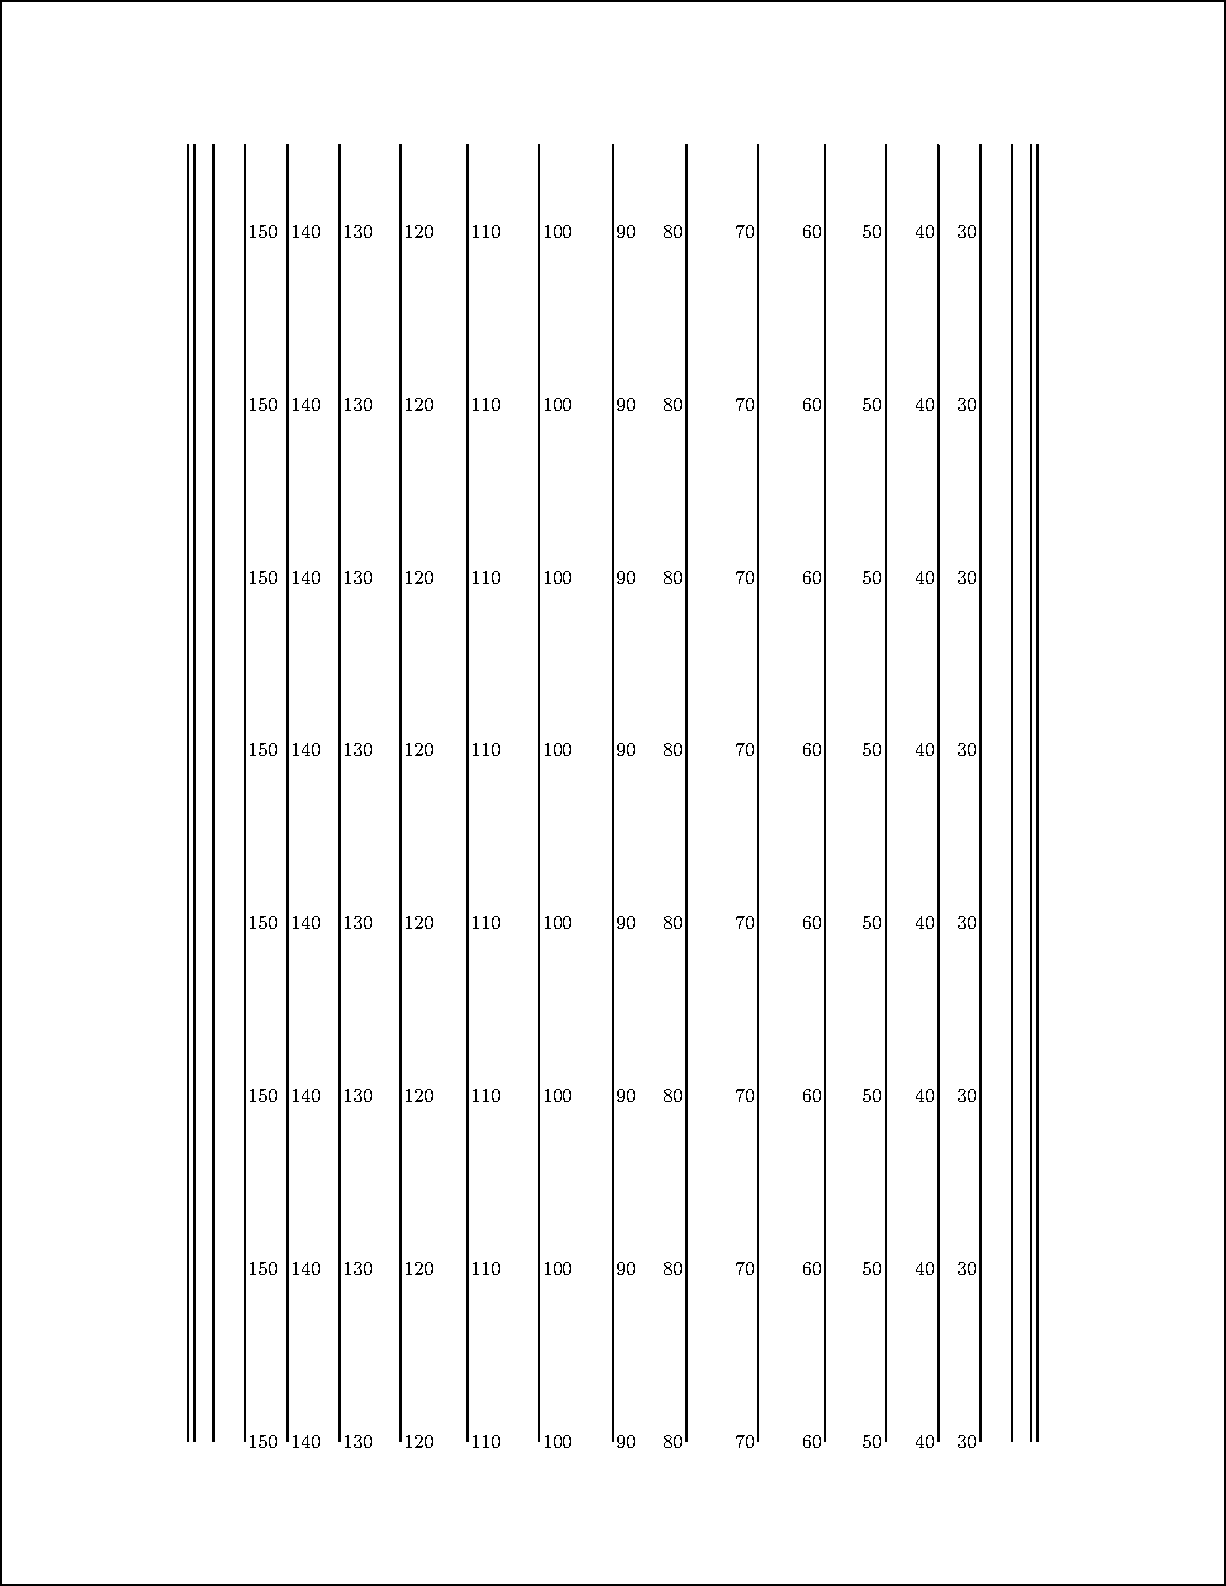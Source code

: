 /*-*- mode: indented-text; tab-width: 2; -*-*/
/*
  The graduations for a Stern-Gerlach Beads box.
*/

/*
  This is free and unencumbered software released into the public domain.

  Anyone is free to copy, modify, publish, use, compile, sell, or
  distribute this software, either in source code form or as a compiled
  binary, for any purpose, commercial or non-commercial, and by any
  means.

  In jurisdictions that recognize copyright laws, the author or authors
  of this software dedicate any and all copyright interest in the
  software to the public domain. We make this dedication for the benefit
  of the public at large and to the detriment of our heirs and
  successors. We intend this dedication to be an overt act of
  relinquishment in perpetuity of all present and future rights to this
  software under copyright law.

  THE SOFTWARE IS PROVIDED "AS IS", WITHOUT WARRANTY OF ANY KIND,
  EXPRESS OR IMPLIED, INCLUDING BUT NOT LIMITED TO THE WARRANTIES OF
  MERCHANTABILITY, FITNESS FOR A PARTICULAR PURPOSE AND NONINFRINGEMENT.
  IN NO EVENT SHALL THE AUTHORS BE LIABLE FOR ANY CLAIM, DAMAGES OR
  OTHER LIABILITY, WHETHER IN AN ACTION OF CONTRACT, TORT OR OTHERWISE,
  ARISING FROM, OUT OF OR IN CONNECTION WITH THE SOFTWARE OR THE USE OR
  OTHER DEALINGS IN THE SOFTWARE.
*/

real box_width = 5.9;           /* Change this to fit your box. */

defaultpen(linewidth(0.8bp));

real bigpt = 1/72;
real width = 8.5;               /* For U.S. letter. */
real height = 11.0;             /* For U.S. letter. */
real diameter = box_width;

draw((0,0)--(width/bigpt,0));
draw((0,0)--(0,height/bigpt));
draw((width/bigpt,0)--(width/bigpt,height/bigpt));
draw((0,height/bigpt)--(width/bigpt,height/bigpt));

for (real d = 0.0; d <= 180.0; d += 10.0)
  {
    real theta = (pi/180) * d;
    real x = (width - (width - diameter)/2 - diameter * (sin (theta / 2) ** 2)) / bigpt;
    draw((x, 1/bigpt)--(x, (height - 1)/bigpt));
    for (real y = 1/bigpt; y <= (height - 1)/bigpt; y += 1.2/bigpt)
      {
        if (30.0 <= d && d <= 150.0)
          {
            if (d < 90.0)
              label("{\footnotesize$" + (string) d + "\kern-2pt$}", (x, y), left);
            else
              label("{\footnotesize$\kern-2pt" + (string) d + "$}", (x, y), right);
          }
      }
  }
